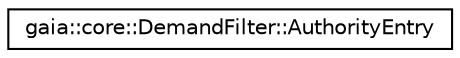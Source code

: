 digraph G
{
  edge [fontname="Helvetica",fontsize="10",labelfontname="Helvetica",labelfontsize="10"];
  node [fontname="Helvetica",fontsize="10",shape=record];
  rankdir=LR;
  Node1 [label="gaia::core::DemandFilter::AuthorityEntry",height=0.2,width=0.4,color="black", fillcolor="white", style="filled",URL="$d3/dfa/classgaia_1_1core_1_1_demand_filter_1_1_authority_entry.html"];
}
